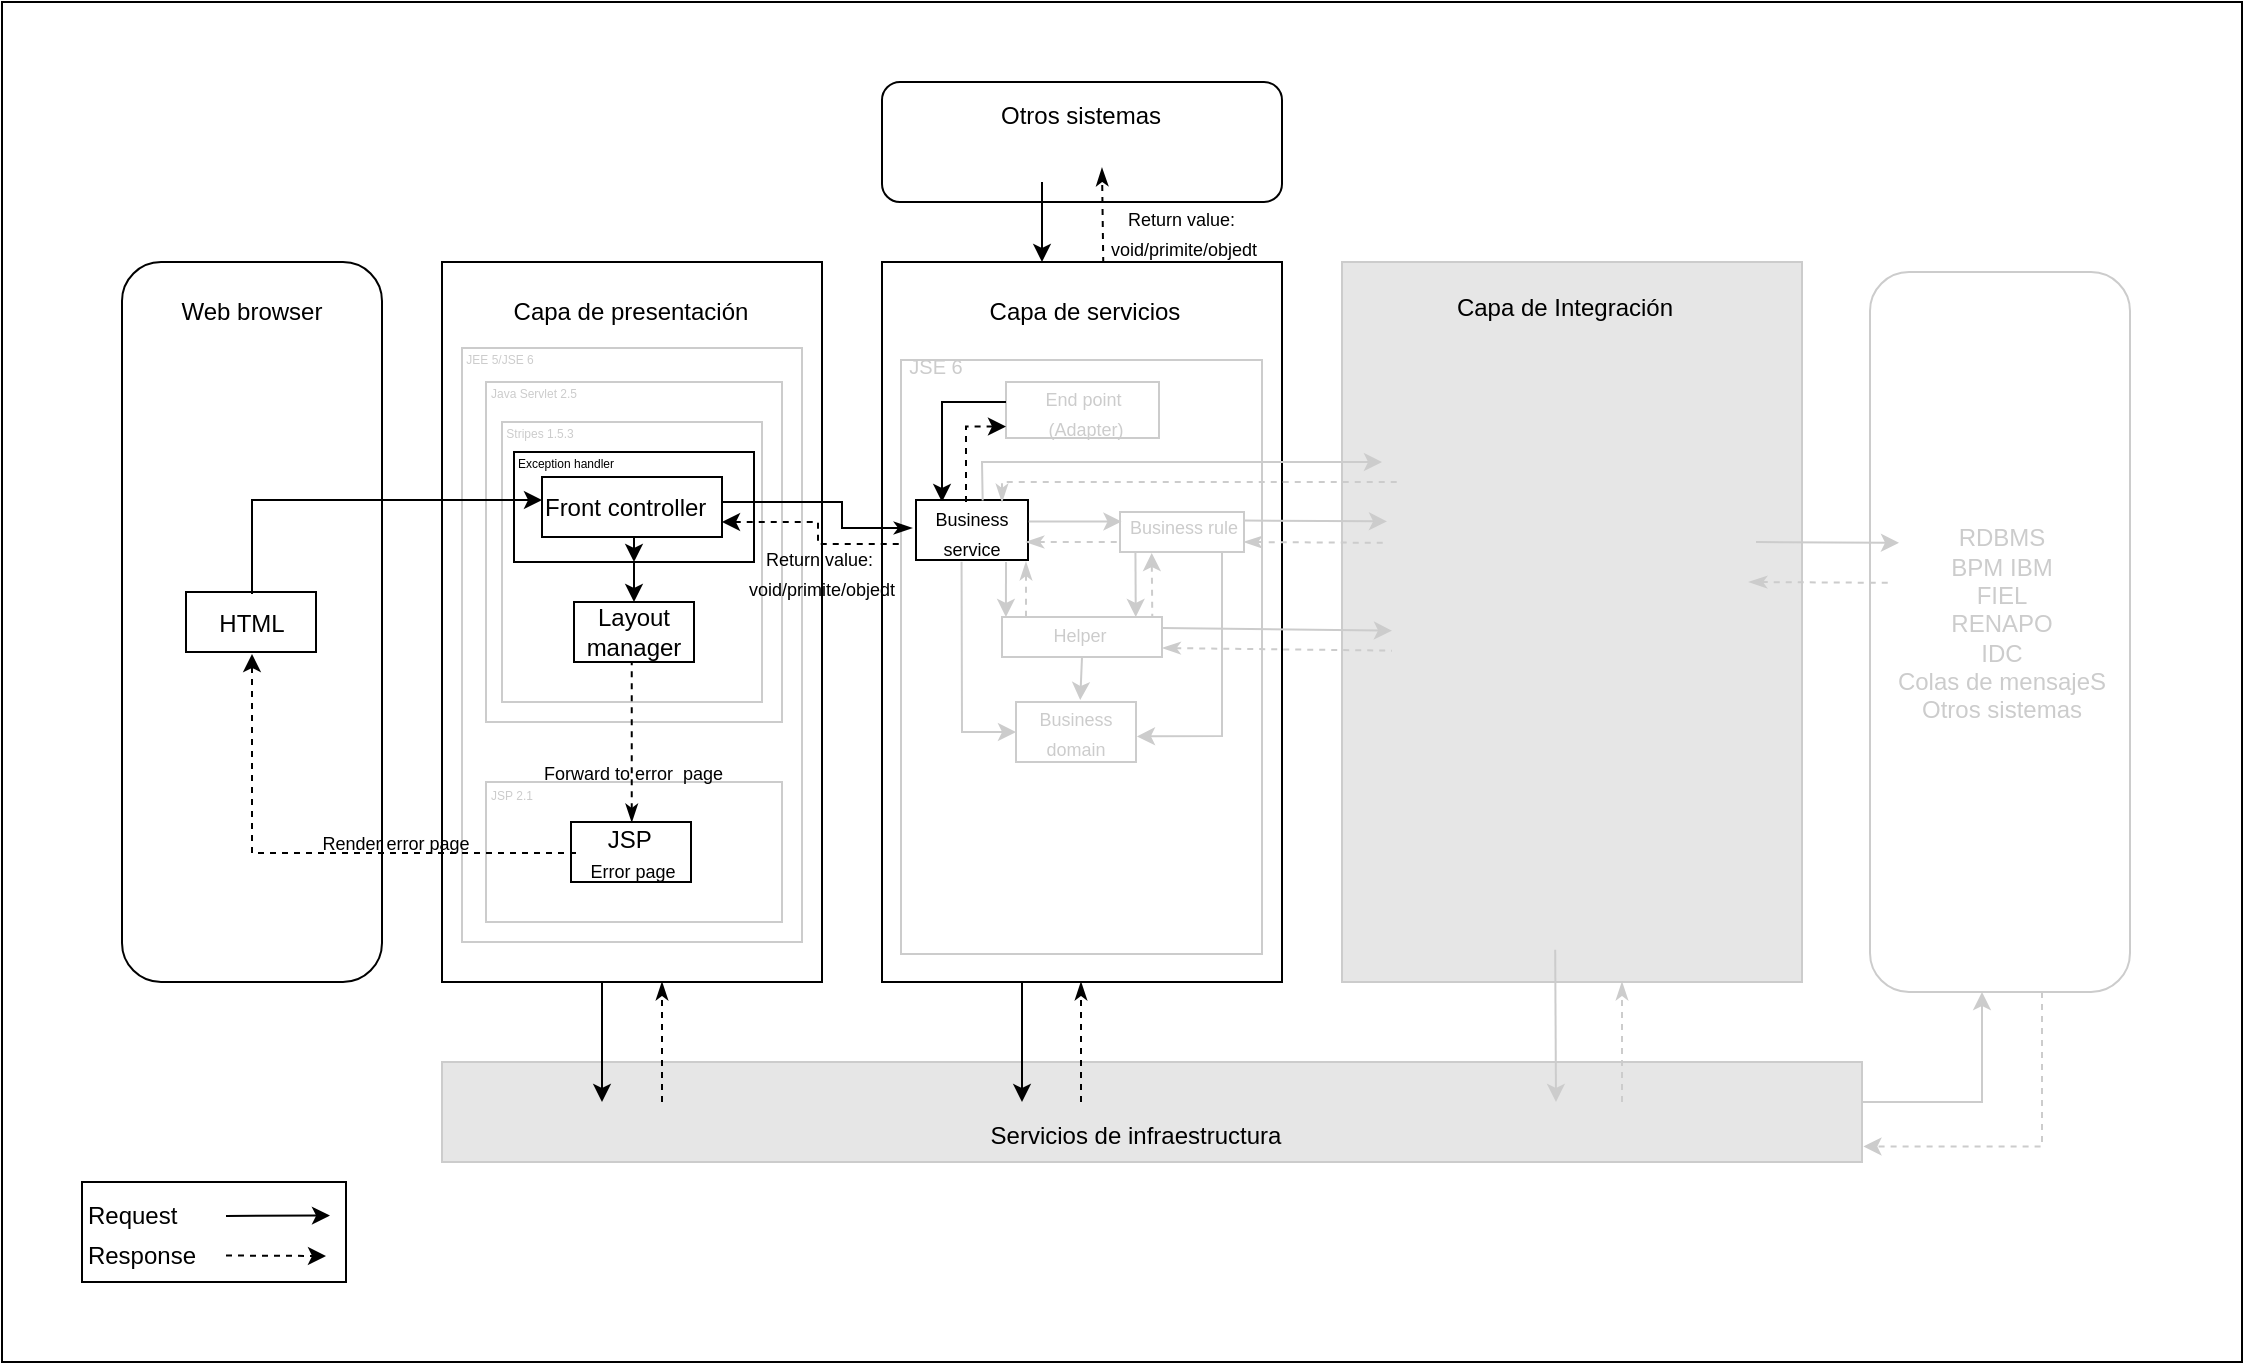 <mxfile version="24.7.17">
  <diagram name="Página-1" id="p9K0cnw3e_TJKJsx_78d">
    <mxGraphModel dx="1434" dy="836" grid="1" gridSize="10" guides="1" tooltips="1" connect="1" arrows="1" fold="1" page="1" pageScale="1" pageWidth="827" pageHeight="1169" math="0" shadow="0">
      <root>
        <mxCell id="0" />
        <mxCell id="1" parent="0" />
        <mxCell id="ljnqEVNHBfvt-kOhfmYu-6" value="" style="rounded=0;whiteSpace=wrap;html=1;" vertex="1" parent="1">
          <mxGeometry x="120" y="40" width="1120" height="680" as="geometry" />
        </mxCell>
        <mxCell id="YERbZWsGb_3LJ_n3Qa9_-2" value="" style="rounded=1;whiteSpace=wrap;html=1;" parent="1" vertex="1">
          <mxGeometry x="180" y="170" width="130" height="360" as="geometry" />
        </mxCell>
        <mxCell id="YERbZWsGb_3LJ_n3Qa9_-6" value="" style="rounded=0;whiteSpace=wrap;html=1;" parent="1" vertex="1">
          <mxGeometry x="340" y="170" width="190" height="360" as="geometry" />
        </mxCell>
        <mxCell id="YERbZWsGb_3LJ_n3Qa9_-7" value="" style="rounded=0;whiteSpace=wrap;html=1;" parent="1" vertex="1">
          <mxGeometry x="560" y="170" width="200" height="360" as="geometry" />
        </mxCell>
        <mxCell id="YERbZWsGb_3LJ_n3Qa9_-8" value="" style="rounded=0;whiteSpace=wrap;html=1;fillColor=#E6E6E6;strokeColor=#CCCCCC;" parent="1" vertex="1">
          <mxGeometry x="790" y="170" width="230" height="360" as="geometry" />
        </mxCell>
        <mxCell id="5H7elzML800JX2GymNLW-93" style="edgeStyle=orthogonalEdgeStyle;rounded=0;orthogonalLoop=1;jettySize=auto;html=1;entryX=1.001;entryY=0.845;entryDx=0;entryDy=0;entryPerimeter=0;dashed=1;strokeColor=#CCCCCC;" parent="1" source="YERbZWsGb_3LJ_n3Qa9_-9" target="YERbZWsGb_3LJ_n3Qa9_-11" edge="1">
          <mxGeometry relative="1" as="geometry">
            <Array as="points">
              <mxPoint x="1140" y="612" />
            </Array>
          </mxGeometry>
        </mxCell>
        <mxCell id="YERbZWsGb_3LJ_n3Qa9_-9" value="" style="rounded=1;whiteSpace=wrap;html=1;strokeColor=#CCCCCC;" parent="1" vertex="1">
          <mxGeometry x="1054" y="175" width="130" height="360" as="geometry" />
        </mxCell>
        <mxCell id="YERbZWsGb_3LJ_n3Qa9_-10" value="" style="rounded=1;whiteSpace=wrap;html=1;" parent="1" vertex="1">
          <mxGeometry x="560" y="80" width="200" height="60" as="geometry" />
        </mxCell>
        <mxCell id="YERbZWsGb_3LJ_n3Qa9_-59" style="edgeStyle=orthogonalEdgeStyle;rounded=0;orthogonalLoop=1;jettySize=auto;html=1;strokeColor=#CCCCCC;" parent="1" source="YERbZWsGb_3LJ_n3Qa9_-11" target="YERbZWsGb_3LJ_n3Qa9_-9" edge="1">
          <mxGeometry relative="1" as="geometry">
            <Array as="points">
              <mxPoint x="1110" y="590" />
            </Array>
          </mxGeometry>
        </mxCell>
        <mxCell id="YERbZWsGb_3LJ_n3Qa9_-11" value="" style="rounded=0;whiteSpace=wrap;html=1;fillColor=#E6E6E6;strokeColor=#CCCCCC;" parent="1" vertex="1">
          <mxGeometry x="340" y="570" width="710" height="50" as="geometry" />
        </mxCell>
        <mxCell id="YERbZWsGb_3LJ_n3Qa9_-12" value="Web browser" style="text;html=1;strokeColor=none;fillColor=none;align=center;verticalAlign=middle;whiteSpace=wrap;rounded=0;" parent="1" vertex="1">
          <mxGeometry x="190" y="180" width="110" height="30" as="geometry" />
        </mxCell>
        <mxCell id="YERbZWsGb_3LJ_n3Qa9_-13" value="Capa de presentación" style="text;html=1;strokeColor=none;fillColor=none;align=center;verticalAlign=middle;whiteSpace=wrap;rounded=0;" parent="1" vertex="1">
          <mxGeometry x="362" y="180" width="145" height="30" as="geometry" />
        </mxCell>
        <mxCell id="YERbZWsGb_3LJ_n3Qa9_-14" value="Capa de servicios" style="text;html=1;strokeColor=none;fillColor=none;align=center;verticalAlign=middle;whiteSpace=wrap;rounded=0;" parent="1" vertex="1">
          <mxGeometry x="589" y="180" width="145" height="30" as="geometry" />
        </mxCell>
        <mxCell id="YERbZWsGb_3LJ_n3Qa9_-15" value="Otros sistemas" style="text;html=1;strokeColor=none;fillColor=none;align=center;verticalAlign=middle;whiteSpace=wrap;rounded=0;" parent="1" vertex="1">
          <mxGeometry x="587" y="82" width="145" height="30" as="geometry" />
        </mxCell>
        <mxCell id="YERbZWsGb_3LJ_n3Qa9_-16" value="Capa de Integración" style="text;html=1;strokeColor=none;fillColor=none;align=center;verticalAlign=middle;whiteSpace=wrap;rounded=0;" parent="1" vertex="1">
          <mxGeometry x="829" y="178" width="145" height="30" as="geometry" />
        </mxCell>
        <mxCell id="YERbZWsGb_3LJ_n3Qa9_-55" value="" style="endArrow=classic;html=1;rounded=0;" parent="1" edge="1">
          <mxGeometry width="50" height="50" relative="1" as="geometry">
            <mxPoint x="420" y="530" as="sourcePoint" />
            <mxPoint x="420" y="590" as="targetPoint" />
          </mxGeometry>
        </mxCell>
        <mxCell id="YERbZWsGb_3LJ_n3Qa9_-56" value="" style="endArrow=classic;html=1;rounded=0;" parent="1" edge="1">
          <mxGeometry width="50" height="50" relative="1" as="geometry">
            <mxPoint x="630" y="530" as="sourcePoint" />
            <mxPoint x="630" y="590" as="targetPoint" />
          </mxGeometry>
        </mxCell>
        <mxCell id="YERbZWsGb_3LJ_n3Qa9_-57" value="" style="endArrow=classic;html=1;rounded=0;exitX=0.41;exitY=0.972;exitDx=0;exitDy=0;exitPerimeter=0;strokeColor=#CCCCCC;" parent="1" edge="1">
          <mxGeometry width="50" height="50" relative="1" as="geometry">
            <mxPoint x="896.6" y="513.92" as="sourcePoint" />
            <mxPoint x="897" y="590" as="targetPoint" />
          </mxGeometry>
        </mxCell>
        <mxCell id="YERbZWsGb_3LJ_n3Qa9_-58" value="" style="endArrow=classic;html=1;rounded=0;" parent="1" edge="1">
          <mxGeometry width="50" height="50" relative="1" as="geometry">
            <mxPoint x="640" y="130" as="sourcePoint" />
            <mxPoint x="640" y="170" as="targetPoint" />
          </mxGeometry>
        </mxCell>
        <mxCell id="YERbZWsGb_3LJ_n3Qa9_-61" value="&lt;font color=&quot;#cccccc&quot;&gt;RDBMS&lt;br&gt;BPM IBM&lt;br&gt;FIEL&lt;br&gt;RENAPO&lt;br&gt;IDC&lt;br&gt;Colas de mensajeS&lt;br&gt;Otros sistemas&lt;/font&gt;" style="text;html=1;strokeColor=none;fillColor=none;align=center;verticalAlign=middle;whiteSpace=wrap;rounded=0;" parent="1" vertex="1">
          <mxGeometry x="1065" y="281" width="110" height="140" as="geometry" />
        </mxCell>
        <mxCell id="YERbZWsGb_3LJ_n3Qa9_-75" value="" style="endArrow=classicThin;dashed=1;html=1;rounded=0;startArrow=none;startFill=0;endFill=1;" parent="1" edge="1">
          <mxGeometry width="50" height="50" relative="1" as="geometry">
            <mxPoint x="659.5" y="590" as="sourcePoint" />
            <mxPoint x="659.5" y="530" as="targetPoint" />
          </mxGeometry>
        </mxCell>
        <mxCell id="YERbZWsGb_3LJ_n3Qa9_-77" value="" style="endArrow=classicThin;dashed=1;html=1;rounded=0;startArrow=none;startFill=0;endFill=1;" parent="1" edge="1">
          <mxGeometry width="50" height="50" relative="1" as="geometry">
            <mxPoint x="450" y="590" as="sourcePoint" />
            <mxPoint x="450" y="530" as="targetPoint" />
          </mxGeometry>
        </mxCell>
        <mxCell id="YERbZWsGb_3LJ_n3Qa9_-78" value="" style="endArrow=classicThin;dashed=1;html=1;rounded=0;startArrow=none;startFill=0;endFill=1;exitX=0.563;exitY=-0.084;exitDx=0;exitDy=0;exitPerimeter=0;" parent="1" edge="1">
          <mxGeometry width="50" height="50" relative="1" as="geometry">
            <mxPoint x="670.635" y="170.48" as="sourcePoint" />
            <mxPoint x="670" y="123" as="targetPoint" />
          </mxGeometry>
        </mxCell>
        <mxCell id="YERbZWsGb_3LJ_n3Qa9_-79" value="Servicios de infraestructura" style="text;html=1;strokeColor=none;fillColor=none;align=center;verticalAlign=middle;whiteSpace=wrap;rounded=0;" parent="1" vertex="1">
          <mxGeometry x="602" y="597" width="170" height="20" as="geometry" />
        </mxCell>
        <mxCell id="5H7elzML800JX2GymNLW-2" value="" style="rounded=0;whiteSpace=wrap;html=1;" parent="1" vertex="1">
          <mxGeometry x="212" y="335" width="65" height="30" as="geometry" />
        </mxCell>
        <mxCell id="5H7elzML800JX2GymNLW-3" value="HTML" style="text;html=1;strokeColor=none;fillColor=none;align=center;verticalAlign=middle;whiteSpace=wrap;rounded=0;" parent="1" vertex="1">
          <mxGeometry x="215" y="336" width="60" height="30" as="geometry" />
        </mxCell>
        <mxCell id="5H7elzML800JX2GymNLW-4" value="" style="rounded=0;whiteSpace=wrap;html=1;strokeColor=#CCCCCC;" parent="1" vertex="1">
          <mxGeometry x="350" y="213" width="170" height="297" as="geometry" />
        </mxCell>
        <mxCell id="5H7elzML800JX2GymNLW-5" value="" style="rounded=0;whiteSpace=wrap;html=1;strokeColor=#CCCCCC;" parent="1" vertex="1">
          <mxGeometry x="362" y="230" width="148" height="170" as="geometry" />
        </mxCell>
        <mxCell id="5H7elzML800JX2GymNLW-6" value="" style="rounded=0;whiteSpace=wrap;html=1;strokeColor=#CCCCCC;" parent="1" vertex="1">
          <mxGeometry x="362" y="430" width="148" height="70" as="geometry" />
        </mxCell>
        <mxCell id="5H7elzML800JX2GymNLW-7" value="" style="rounded=0;whiteSpace=wrap;html=1;strokeColor=#CCCCCC;" parent="1" vertex="1">
          <mxGeometry x="370" y="250" width="130" height="140" as="geometry" />
        </mxCell>
        <mxCell id="5H7elzML800JX2GymNLW-8" value="" style="rounded=0;whiteSpace=wrap;html=1;" parent="1" vertex="1">
          <mxGeometry x="376" y="265" width="120" height="55" as="geometry" />
        </mxCell>
        <mxCell id="5H7elzML800JX2GymNLW-10" value="" style="rounded=0;whiteSpace=wrap;html=1;" parent="1" vertex="1">
          <mxGeometry x="390" y="277.5" width="90" height="30" as="geometry" />
        </mxCell>
        <mxCell id="5H7elzML800JX2GymNLW-11" value="" style="rounded=0;whiteSpace=wrap;html=1;" parent="1" vertex="1">
          <mxGeometry x="406" y="340" width="60" height="30" as="geometry" />
        </mxCell>
        <mxCell id="5H7elzML800JX2GymNLW-12" value="" style="rounded=0;whiteSpace=wrap;html=1;" parent="1" vertex="1">
          <mxGeometry x="404.5" y="450" width="60" height="30" as="geometry" />
        </mxCell>
        <mxCell id="5H7elzML800JX2GymNLW-48" style="edgeStyle=orthogonalEdgeStyle;rounded=0;orthogonalLoop=1;jettySize=auto;html=1;entryX=0.5;entryY=1;entryDx=0;entryDy=0;dashed=1;" parent="1" source="5H7elzML800JX2GymNLW-13" target="5H7elzML800JX2GymNLW-3" edge="1">
          <mxGeometry relative="1" as="geometry" />
        </mxCell>
        <mxCell id="5H7elzML800JX2GymNLW-13" value="JSP&amp;nbsp;&lt;br&gt;&lt;font style=&quot;font-size: 9px;&quot;&gt;Error page&lt;/font&gt;" style="text;html=1;strokeColor=none;fillColor=none;align=center;verticalAlign=middle;whiteSpace=wrap;rounded=0;" parent="1" vertex="1">
          <mxGeometry x="407" y="458" width="57" height="15" as="geometry" />
        </mxCell>
        <mxCell id="5H7elzML800JX2GymNLW-14" value="Layout manager" style="text;html=1;strokeColor=none;fillColor=none;align=center;verticalAlign=middle;whiteSpace=wrap;rounded=0;" parent="1" vertex="1">
          <mxGeometry x="406" y="340" width="60" height="30" as="geometry" />
        </mxCell>
        <mxCell id="5H7elzML800JX2GymNLW-15" value="&lt;font style=&quot;font-size: 6px;&quot;&gt;Exception handler&lt;/font&gt;" style="text;html=1;strokeColor=none;fillColor=none;align=center;verticalAlign=middle;whiteSpace=wrap;rounded=0;" parent="1" vertex="1">
          <mxGeometry x="357" y="259" width="90" height="20" as="geometry" />
        </mxCell>
        <mxCell id="5H7elzML800JX2GymNLW-43" style="edgeStyle=orthogonalEdgeStyle;rounded=0;orthogonalLoop=1;jettySize=auto;html=1;exitX=0.5;exitY=1;exitDx=0;exitDy=0;entryX=0.5;entryY=1;entryDx=0;entryDy=0;" parent="1" source="5H7elzML800JX2GymNLW-16" target="5H7elzML800JX2GymNLW-8" edge="1">
          <mxGeometry relative="1" as="geometry" />
        </mxCell>
        <mxCell id="5H7elzML800JX2GymNLW-53" style="edgeStyle=orthogonalEdgeStyle;rounded=0;orthogonalLoop=1;jettySize=auto;html=1;entryX=0;entryY=0.75;entryDx=0;entryDy=0;dashed=1;endArrow=none;endFill=0;startArrow=classic;startFill=1;" parent="1" source="5H7elzML800JX2GymNLW-16" target="5H7elzML800JX2GymNLW-28" edge="1">
          <mxGeometry relative="1" as="geometry">
            <Array as="points">
              <mxPoint x="528" y="300" />
              <mxPoint x="528" y="311" />
            </Array>
          </mxGeometry>
        </mxCell>
        <mxCell id="5H7elzML800JX2GymNLW-16" value="Front controller&amp;nbsp;" style="text;html=1;strokeColor=none;fillColor=none;align=center;verticalAlign=middle;whiteSpace=wrap;rounded=0;" parent="1" vertex="1">
          <mxGeometry x="387" y="277.5" width="93" height="30" as="geometry" />
        </mxCell>
        <mxCell id="5H7elzML800JX2GymNLW-17" value="&lt;font color=&quot;#cccccc&quot; style=&quot;font-size: 6px;&quot;&gt;Stripes 1.5.3&lt;/font&gt;" style="text;html=1;strokeColor=none;fillColor=none;align=center;verticalAlign=middle;whiteSpace=wrap;rounded=0;" parent="1" vertex="1">
          <mxGeometry x="359" y="249" width="60" height="10" as="geometry" />
        </mxCell>
        <mxCell id="5H7elzML800JX2GymNLW-18" value="&lt;font color=&quot;#cccccc&quot; style=&quot;font-size: 6px;&quot;&gt;Java Servlet 2.5&lt;/font&gt;" style="text;html=1;strokeColor=none;fillColor=none;align=center;verticalAlign=middle;whiteSpace=wrap;rounded=0;" parent="1" vertex="1">
          <mxGeometry x="356" y="219" width="60" height="30" as="geometry" />
        </mxCell>
        <mxCell id="5H7elzML800JX2GymNLW-19" value="&lt;font color=&quot;#cccccc&quot; style=&quot;font-size: 6px;&quot;&gt;JEE 5/JSE 6&lt;/font&gt;" style="text;html=1;strokeColor=none;fillColor=none;align=center;verticalAlign=middle;whiteSpace=wrap;rounded=0;" parent="1" vertex="1">
          <mxGeometry x="339" y="202" width="60" height="30" as="geometry" />
        </mxCell>
        <mxCell id="5H7elzML800JX2GymNLW-20" value="&lt;span style=&quot;font-size: 6px;&quot;&gt;&lt;br&gt;&lt;font color=&quot;#cccccc&quot;&gt;JSP 2.1&lt;/font&gt;&lt;/span&gt;" style="text;html=1;strokeColor=none;fillColor=none;align=center;verticalAlign=middle;whiteSpace=wrap;rounded=0;" parent="1" vertex="1">
          <mxGeometry x="344.5" y="412" width="60" height="30" as="geometry" />
        </mxCell>
        <mxCell id="5H7elzML800JX2GymNLW-24" value="" style="rounded=0;whiteSpace=wrap;html=1;strokeColor=#CCCCCC;" parent="1" vertex="1">
          <mxGeometry x="569.5" y="219" width="180.5" height="297" as="geometry" />
        </mxCell>
        <mxCell id="5H7elzML800JX2GymNLW-25" value="" style="rounded=0;whiteSpace=wrap;html=1;strokeColor=#CCCCCC;" parent="1" vertex="1">
          <mxGeometry x="622" y="230" width="76.5" height="28" as="geometry" />
        </mxCell>
        <mxCell id="5H7elzML800JX2GymNLW-54" style="edgeStyle=orthogonalEdgeStyle;rounded=0;orthogonalLoop=1;jettySize=auto;html=1;entryX=0.25;entryY=0;entryDx=0;entryDy=0;startArrow=none;startFill=0;endArrow=classic;endFill=1;" parent="1" source="5H7elzML800JX2GymNLW-26" target="5H7elzML800JX2GymNLW-28" edge="1">
          <mxGeometry relative="1" as="geometry">
            <Array as="points">
              <mxPoint x="590" y="240" />
            </Array>
          </mxGeometry>
        </mxCell>
        <mxCell id="5H7elzML800JX2GymNLW-26" value="&lt;font color=&quot;#cccccc&quot; style=&quot;font-size: 9px;&quot;&gt;End point&amp;nbsp;&lt;br&gt;(Adapter)&lt;/font&gt;" style="text;html=1;strokeColor=none;fillColor=none;align=center;verticalAlign=middle;whiteSpace=wrap;rounded=0;" parent="1" vertex="1">
          <mxGeometry x="622" y="229" width="80" height="31" as="geometry" />
        </mxCell>
        <mxCell id="5H7elzML800JX2GymNLW-27" value="" style="rounded=0;whiteSpace=wrap;html=1;" parent="1" vertex="1">
          <mxGeometry x="577" y="289" width="56" height="30" as="geometry" />
        </mxCell>
        <mxCell id="5H7elzML800JX2GymNLW-52" style="edgeStyle=orthogonalEdgeStyle;rounded=0;orthogonalLoop=1;jettySize=auto;html=1;startArrow=classicThin;startFill=1;endArrow=none;endFill=0;" parent="1" source="5H7elzML800JX2GymNLW-28" target="5H7elzML800JX2GymNLW-16" edge="1">
          <mxGeometry relative="1" as="geometry">
            <Array as="points">
              <mxPoint x="540" y="303" />
              <mxPoint x="540" y="290" />
            </Array>
          </mxGeometry>
        </mxCell>
        <mxCell id="5H7elzML800JX2GymNLW-55" style="edgeStyle=orthogonalEdgeStyle;rounded=0;orthogonalLoop=1;jettySize=auto;html=1;entryX=0;entryY=0.75;entryDx=0;entryDy=0;dashed=1;" parent="1" source="5H7elzML800JX2GymNLW-28" target="5H7elzML800JX2GymNLW-26" edge="1">
          <mxGeometry relative="1" as="geometry">
            <Array as="points">
              <mxPoint x="602" y="252" />
            </Array>
          </mxGeometry>
        </mxCell>
        <mxCell id="5H7elzML800JX2GymNLW-28" value="&lt;font style=&quot;font-size: 9px;&quot;&gt;Business service&lt;/font&gt;" style="text;html=1;strokeColor=none;fillColor=none;align=center;verticalAlign=middle;whiteSpace=wrap;rounded=0;" parent="1" vertex="1">
          <mxGeometry x="575" y="290" width="60" height="30" as="geometry" />
        </mxCell>
        <mxCell id="5H7elzML800JX2GymNLW-29" value="" style="rounded=0;whiteSpace=wrap;html=1;strokeColor=#CCCCCC;" parent="1" vertex="1">
          <mxGeometry x="679" y="295" width="62" height="20" as="geometry" />
        </mxCell>
        <mxCell id="5H7elzML800JX2GymNLW-30" value="&lt;font color=&quot;#cccccc&quot; style=&quot;font-size: 9px;&quot;&gt;Business rule&lt;/font&gt;" style="text;html=1;strokeColor=none;fillColor=none;align=center;verticalAlign=middle;whiteSpace=wrap;rounded=0;" parent="1" vertex="1">
          <mxGeometry x="681" y="293" width="60" height="17" as="geometry" />
        </mxCell>
        <mxCell id="5H7elzML800JX2GymNLW-31" value="" style="rounded=0;whiteSpace=wrap;html=1;strokeColor=#CCCCCC;" parent="1" vertex="1">
          <mxGeometry x="620" y="347.5" width="80" height="20" as="geometry" />
        </mxCell>
        <mxCell id="5H7elzML800JX2GymNLW-32" value="&lt;font style=&quot;font-size: 9px;&quot;&gt;&lt;font color=&quot;#cccccc&quot;&gt;Helper&lt;/font&gt;&lt;br&gt;&lt;/font&gt;" style="text;html=1;strokeColor=none;fillColor=none;align=center;verticalAlign=middle;whiteSpace=wrap;rounded=0;" parent="1" vertex="1">
          <mxGeometry x="629.25" y="351" width="60" height="10" as="geometry" />
        </mxCell>
        <mxCell id="5H7elzML800JX2GymNLW-34" value="" style="rounded=0;whiteSpace=wrap;html=1;strokeColor=#CCCCCC;" parent="1" vertex="1">
          <mxGeometry x="627" y="390" width="60" height="30" as="geometry" />
        </mxCell>
        <mxCell id="5H7elzML800JX2GymNLW-35" value="&lt;font color=&quot;#cccccc&quot; style=&quot;font-size: 9px;&quot;&gt;Business domain&lt;/font&gt;" style="text;html=1;strokeColor=none;fillColor=none;align=center;verticalAlign=middle;whiteSpace=wrap;rounded=0;" parent="1" vertex="1">
          <mxGeometry x="627" y="390" width="60" height="30" as="geometry" />
        </mxCell>
        <mxCell id="5H7elzML800JX2GymNLW-37" value="&lt;font color=&quot;#cccccc&quot; style=&quot;font-size: 10px;&quot;&gt;JSE 6&lt;/font&gt;" style="text;html=1;strokeColor=none;fillColor=none;align=center;verticalAlign=middle;whiteSpace=wrap;rounded=0;" parent="1" vertex="1">
          <mxGeometry x="557" y="207" width="60" height="30" as="geometry" />
        </mxCell>
        <mxCell id="5H7elzML800JX2GymNLW-39" value="&lt;font style=&quot;font-size: 9px;&quot;&gt;Forward to error&amp;nbsp; page&amp;nbsp;&lt;/font&gt;" style="text;html=1;strokeColor=none;fillColor=none;align=center;verticalAlign=middle;whiteSpace=wrap;rounded=0;" parent="1" vertex="1">
          <mxGeometry x="377" y="410" width="120" height="30" as="geometry" />
        </mxCell>
        <mxCell id="5H7elzML800JX2GymNLW-40" value="&lt;font style=&quot;font-size: 9px;&quot;&gt;Render error page&lt;/font&gt;" style="text;html=1;strokeColor=none;fillColor=none;align=center;verticalAlign=middle;whiteSpace=wrap;rounded=0;" parent="1" vertex="1">
          <mxGeometry x="267" y="445" width="100" height="30" as="geometry" />
        </mxCell>
        <mxCell id="5H7elzML800JX2GymNLW-42" value="" style="endArrow=classic;html=1;rounded=0;exitX=0.5;exitY=0;exitDx=0;exitDy=0;" parent="1" source="5H7elzML800JX2GymNLW-3" edge="1">
          <mxGeometry width="50" height="50" relative="1" as="geometry">
            <mxPoint x="109" y="289" as="sourcePoint" />
            <mxPoint x="390" y="289" as="targetPoint" />
            <Array as="points">
              <mxPoint x="245" y="289" />
            </Array>
          </mxGeometry>
        </mxCell>
        <mxCell id="5H7elzML800JX2GymNLW-45" value="" style="endArrow=classic;html=1;rounded=0;entryX=0.5;entryY=0;entryDx=0;entryDy=0;" parent="1" target="5H7elzML800JX2GymNLW-14" edge="1">
          <mxGeometry width="50" height="50" relative="1" as="geometry">
            <mxPoint x="436" y="320" as="sourcePoint" />
            <mxPoint x="435" y="340" as="targetPoint" />
          </mxGeometry>
        </mxCell>
        <mxCell id="5H7elzML800JX2GymNLW-46" value="" style="endArrow=none;dashed=1;html=1;rounded=0;endFill=0;startArrow=classicThin;startFill=1;" parent="1" edge="1">
          <mxGeometry width="50" height="50" relative="1" as="geometry">
            <mxPoint x="434.87" y="450" as="sourcePoint" />
            <mxPoint x="434.87" y="370" as="targetPoint" />
          </mxGeometry>
        </mxCell>
        <mxCell id="5H7elzML800JX2GymNLW-71" value="" style="endArrow=classic;html=1;rounded=0;entryX=0.062;entryY=-0.001;entryDx=0;entryDy=0;entryPerimeter=0;strokeColor=#CCCCCC;" parent="1" edge="1">
          <mxGeometry width="50" height="50" relative="1" as="geometry">
            <mxPoint x="622" y="320" as="sourcePoint" />
            <mxPoint x="621.96" y="347.48" as="targetPoint" />
            <Array as="points" />
          </mxGeometry>
        </mxCell>
        <mxCell id="5H7elzML800JX2GymNLW-72" value="" style="endArrow=none;html=1;rounded=0;entryX=0.062;entryY=-0.001;entryDx=0;entryDy=0;entryPerimeter=0;endFill=0;dashed=1;startArrow=classicThin;startFill=1;strokeColor=#CCCCCC;" parent="1" edge="1">
          <mxGeometry width="50" height="50" relative="1" as="geometry">
            <mxPoint x="632" y="320" as="sourcePoint" />
            <mxPoint x="632" y="347.5" as="targetPoint" />
            <Array as="points" />
          </mxGeometry>
        </mxCell>
        <mxCell id="5H7elzML800JX2GymNLW-73" value="" style="endArrow=classic;html=1;rounded=0;entryX=0.836;entryY=-0.002;entryDx=0;entryDy=0;entryPerimeter=0;strokeColor=#CCCCCC;" parent="1" target="5H7elzML800JX2GymNLW-31" edge="1">
          <mxGeometry width="50" height="50" relative="1" as="geometry">
            <mxPoint x="686.72" y="315" as="sourcePoint" />
            <mxPoint x="686.72" y="342.5" as="targetPoint" />
            <Array as="points" />
          </mxGeometry>
        </mxCell>
        <mxCell id="5H7elzML800JX2GymNLW-74" value="" style="endArrow=none;html=1;rounded=0;entryX=0.836;entryY=-0.002;entryDx=0;entryDy=0;entryPerimeter=0;endFill=0;dashed=1;startArrow=classic;startFill=1;strokeColor=#CCCCCC;" parent="1" edge="1">
          <mxGeometry width="50" height="50" relative="1" as="geometry">
            <mxPoint x="694.86" y="315.5" as="sourcePoint" />
            <mxPoint x="695.14" y="347.5" as="targetPoint" />
            <Array as="points" />
          </mxGeometry>
        </mxCell>
        <mxCell id="5H7elzML800JX2GymNLW-75" value="" style="endArrow=classic;html=1;rounded=0;entryX=-0.021;entryY=0.398;entryDx=0;entryDy=0;exitX=0.973;exitY=0.326;exitDx=0;exitDy=0;exitPerimeter=0;entryPerimeter=0;fillColor=#bac8d3;strokeColor=#CCCCCC;" parent="1" source="5H7elzML800JX2GymNLW-28" target="5H7elzML800JX2GymNLW-30" edge="1">
          <mxGeometry width="50" height="50" relative="1" as="geometry">
            <mxPoint x="656.9" y="295" as="sourcePoint" />
            <mxPoint x="656.86" y="322.48" as="targetPoint" />
            <Array as="points" />
          </mxGeometry>
        </mxCell>
        <mxCell id="5H7elzML800JX2GymNLW-76" value="" style="endArrow=none;html=1;rounded=0;entryX=-0.021;entryY=0.398;entryDx=0;entryDy=0;exitX=0.973;exitY=0.326;exitDx=0;exitDy=0;exitPerimeter=0;entryPerimeter=0;dashed=1;endFill=0;startArrow=classicThin;startFill=1;strokeColor=#CCCCCC;" parent="1" edge="1">
          <mxGeometry width="50" height="50" relative="1" as="geometry">
            <mxPoint x="632" y="310" as="sourcePoint" />
            <mxPoint x="679" y="310" as="targetPoint" />
            <Array as="points" />
          </mxGeometry>
        </mxCell>
        <mxCell id="5H7elzML800JX2GymNLW-77" value="" style="endArrow=classic;html=1;rounded=0;entryX=0.062;entryY=-0.001;entryDx=0;entryDy=0;entryPerimeter=0;exitX=0.5;exitY=1;exitDx=0;exitDy=0;strokeColor=#CCCCCC;" parent="1" source="5H7elzML800JX2GymNLW-31" edge="1">
          <mxGeometry width="50" height="50" relative="1" as="geometry">
            <mxPoint x="659" y="370" as="sourcePoint" />
            <mxPoint x="659.11" y="389" as="targetPoint" />
            <Array as="points" />
          </mxGeometry>
        </mxCell>
        <mxCell id="5H7elzML800JX2GymNLW-78" value="" style="endArrow=classic;html=1;rounded=0;entryX=0;entryY=0.5;entryDx=0;entryDy=0;exitX=0.413;exitY=0.995;exitDx=0;exitDy=0;exitPerimeter=0;strokeColor=#CCCCCC;" parent="1" source="5H7elzML800JX2GymNLW-28" target="5H7elzML800JX2GymNLW-35" edge="1">
          <mxGeometry width="50" height="50" relative="1" as="geometry">
            <mxPoint x="602.04" y="319" as="sourcePoint" />
            <mxPoint x="602" y="346.48" as="targetPoint" />
            <Array as="points">
              <mxPoint x="600" y="405" />
            </Array>
          </mxGeometry>
        </mxCell>
        <mxCell id="5H7elzML800JX2GymNLW-79" value="" style="endArrow=classic;html=1;rounded=0;entryX=1.008;entryY=0.573;entryDx=0;entryDy=0;entryPerimeter=0;strokeColor=#CCCCCC;" parent="1" target="5H7elzML800JX2GymNLW-35" edge="1">
          <mxGeometry width="50" height="50" relative="1" as="geometry">
            <mxPoint x="730" y="315" as="sourcePoint" />
            <mxPoint x="730.28" y="347" as="targetPoint" />
            <Array as="points">
              <mxPoint x="730" y="407" />
            </Array>
          </mxGeometry>
        </mxCell>
        <mxCell id="5H7elzML800JX2GymNLW-80" value="" style="endArrow=classic;html=1;rounded=0;exitX=0.589;exitY=-0.026;exitDx=0;exitDy=0;exitPerimeter=0;strokeColor=#CCCCCC;" parent="1" source="5H7elzML800JX2GymNLW-28" edge="1">
          <mxGeometry width="50" height="50" relative="1" as="geometry">
            <mxPoint x="622" y="280" as="sourcePoint" />
            <mxPoint x="810" y="270" as="targetPoint" />
            <Array as="points">
              <mxPoint x="610" y="270" />
            </Array>
          </mxGeometry>
        </mxCell>
        <mxCell id="5H7elzML800JX2GymNLW-84" value="" style="endArrow=none;html=1;rounded=0;endFill=0;dashed=1;startArrow=classicThin;startFill=1;strokeColor=#CCCCCC;" parent="1" edge="1">
          <mxGeometry width="50" height="50" relative="1" as="geometry">
            <mxPoint x="620" y="290" as="sourcePoint" />
            <mxPoint x="820" y="280" as="targetPoint" />
            <Array as="points">
              <mxPoint x="620" y="280" />
              <mxPoint x="720" y="280" />
            </Array>
          </mxGeometry>
        </mxCell>
        <mxCell id="5H7elzML800JX2GymNLW-86" value="" style="endArrow=classic;html=1;rounded=0;exitX=0.973;exitY=0.326;exitDx=0;exitDy=0;exitPerimeter=0;strokeColor=#CCCCCC;" parent="1" edge="1">
          <mxGeometry width="50" height="50" relative="1" as="geometry">
            <mxPoint x="741" y="299.29" as="sourcePoint" />
            <mxPoint x="812.5" y="299.71" as="targetPoint" />
            <Array as="points" />
          </mxGeometry>
        </mxCell>
        <mxCell id="5H7elzML800JX2GymNLW-87" value="" style="endArrow=none;html=1;rounded=0;exitX=0.973;exitY=0.326;exitDx=0;exitDy=0;exitPerimeter=0;dashed=1;endFill=0;startArrow=classicThin;startFill=1;strokeColor=#CCCCCC;" parent="1" edge="1">
          <mxGeometry width="50" height="50" relative="1" as="geometry">
            <mxPoint x="741" y="310.0" as="sourcePoint" />
            <mxPoint x="812.5" y="310.42" as="targetPoint" />
            <Array as="points" />
          </mxGeometry>
        </mxCell>
        <mxCell id="5H7elzML800JX2GymNLW-89" value="" style="endArrow=classic;html=1;rounded=0;exitX=0.973;exitY=0.326;exitDx=0;exitDy=0;exitPerimeter=0;entryX=0;entryY=0.587;entryDx=0;entryDy=0;entryPerimeter=0;strokeColor=#CCCCCC;" parent="1" edge="1">
          <mxGeometry width="50" height="50" relative="1" as="geometry">
            <mxPoint x="700.25" y="353.0" as="sourcePoint" />
            <mxPoint x="815" y="354.32" as="targetPoint" />
            <Array as="points" />
          </mxGeometry>
        </mxCell>
        <mxCell id="5H7elzML800JX2GymNLW-91" value="" style="endArrow=none;html=1;rounded=0;exitX=0.973;exitY=0.326;exitDx=0;exitDy=0;exitPerimeter=0;entryX=0;entryY=0.587;entryDx=0;entryDy=0;entryPerimeter=0;startArrow=classicThin;startFill=1;endFill=0;dashed=1;strokeColor=#CCCCCC;" parent="1" edge="1">
          <mxGeometry width="50" height="50" relative="1" as="geometry">
            <mxPoint x="700.25" y="363.0" as="sourcePoint" />
            <mxPoint x="815" y="364.32" as="targetPoint" />
            <Array as="points" />
          </mxGeometry>
        </mxCell>
        <mxCell id="5H7elzML800JX2GymNLW-92" value="" style="endArrow=classicThin;dashed=1;html=1;rounded=0;startArrow=none;startFill=0;endFill=1;strokeColor=#CCCCCC;" parent="1" edge="1">
          <mxGeometry width="50" height="50" relative="1" as="geometry">
            <mxPoint x="930" y="590" as="sourcePoint" />
            <mxPoint x="930" y="530" as="targetPoint" />
          </mxGeometry>
        </mxCell>
        <mxCell id="5H7elzML800JX2GymNLW-94" value="" style="endArrow=classic;html=1;rounded=0;exitX=0.973;exitY=0.326;exitDx=0;exitDy=0;exitPerimeter=0;strokeColor=#CCCCCC;" parent="1" edge="1">
          <mxGeometry width="50" height="50" relative="1" as="geometry">
            <mxPoint x="997" y="310.0" as="sourcePoint" />
            <mxPoint x="1068.5" y="310.42" as="targetPoint" />
            <Array as="points" />
          </mxGeometry>
        </mxCell>
        <mxCell id="5H7elzML800JX2GymNLW-95" value="" style="endArrow=none;html=1;rounded=0;exitX=0.973;exitY=0.326;exitDx=0;exitDy=0;exitPerimeter=0;dashed=1;endFill=0;startArrow=classicThin;startFill=1;strokeColor=#CCCCCC;" parent="1" edge="1">
          <mxGeometry width="50" height="50" relative="1" as="geometry">
            <mxPoint x="993.5" y="330.0" as="sourcePoint" />
            <mxPoint x="1065" y="330.42" as="targetPoint" />
            <Array as="points" />
          </mxGeometry>
        </mxCell>
        <mxCell id="5H7elzML800JX2GymNLW-102" value="&lt;font style=&quot;font-size: 9px;&quot;&gt;Return value:&amp;nbsp;&lt;br&gt;void/primite/objedt&lt;/font&gt;" style="text;html=1;strokeColor=none;fillColor=none;align=center;verticalAlign=middle;whiteSpace=wrap;rounded=0;" parent="1" vertex="1">
          <mxGeometry x="681" y="140" width="60" height="30" as="geometry" />
        </mxCell>
        <mxCell id="5H7elzML800JX2GymNLW-103" value="&lt;font style=&quot;font-size: 9px;&quot;&gt;Return value:&amp;nbsp;&lt;br&gt;void/primite/objedt&lt;/font&gt;" style="text;html=1;strokeColor=none;fillColor=none;align=center;verticalAlign=middle;whiteSpace=wrap;rounded=0;" parent="1" vertex="1">
          <mxGeometry x="500" y="310" width="60" height="30" as="geometry" />
        </mxCell>
        <mxCell id="ljnqEVNHBfvt-kOhfmYu-1" value="" style="rounded=0;whiteSpace=wrap;html=1;" vertex="1" parent="1">
          <mxGeometry x="160" y="630" width="132" height="50" as="geometry" />
        </mxCell>
        <mxCell id="ljnqEVNHBfvt-kOhfmYu-2" value="" style="endArrow=classic;html=1;rounded=0;" edge="1" parent="1">
          <mxGeometry width="50" height="50" relative="1" as="geometry">
            <mxPoint x="232" y="647" as="sourcePoint" />
            <mxPoint x="284" y="646.76" as="targetPoint" />
          </mxGeometry>
        </mxCell>
        <mxCell id="ljnqEVNHBfvt-kOhfmYu-3" value="Request&amp;nbsp;" style="text;html=1;strokeColor=none;fillColor=none;align=center;verticalAlign=middle;whiteSpace=wrap;rounded=0;" vertex="1" parent="1">
          <mxGeometry x="162" y="637" width="50" height="20" as="geometry" />
        </mxCell>
        <mxCell id="ljnqEVNHBfvt-kOhfmYu-4" value="" style="endArrow=classic;html=1;rounded=0;dashed=1;" edge="1" parent="1">
          <mxGeometry width="50" height="50" relative="1" as="geometry">
            <mxPoint x="232" y="666.76" as="sourcePoint" />
            <mxPoint x="282" y="667" as="targetPoint" />
          </mxGeometry>
        </mxCell>
        <mxCell id="ljnqEVNHBfvt-kOhfmYu-5" value="Response" style="text;html=1;strokeColor=none;fillColor=none;align=center;verticalAlign=middle;whiteSpace=wrap;rounded=0;" vertex="1" parent="1">
          <mxGeometry x="160" y="657" width="60" height="20" as="geometry" />
        </mxCell>
      </root>
    </mxGraphModel>
  </diagram>
</mxfile>
